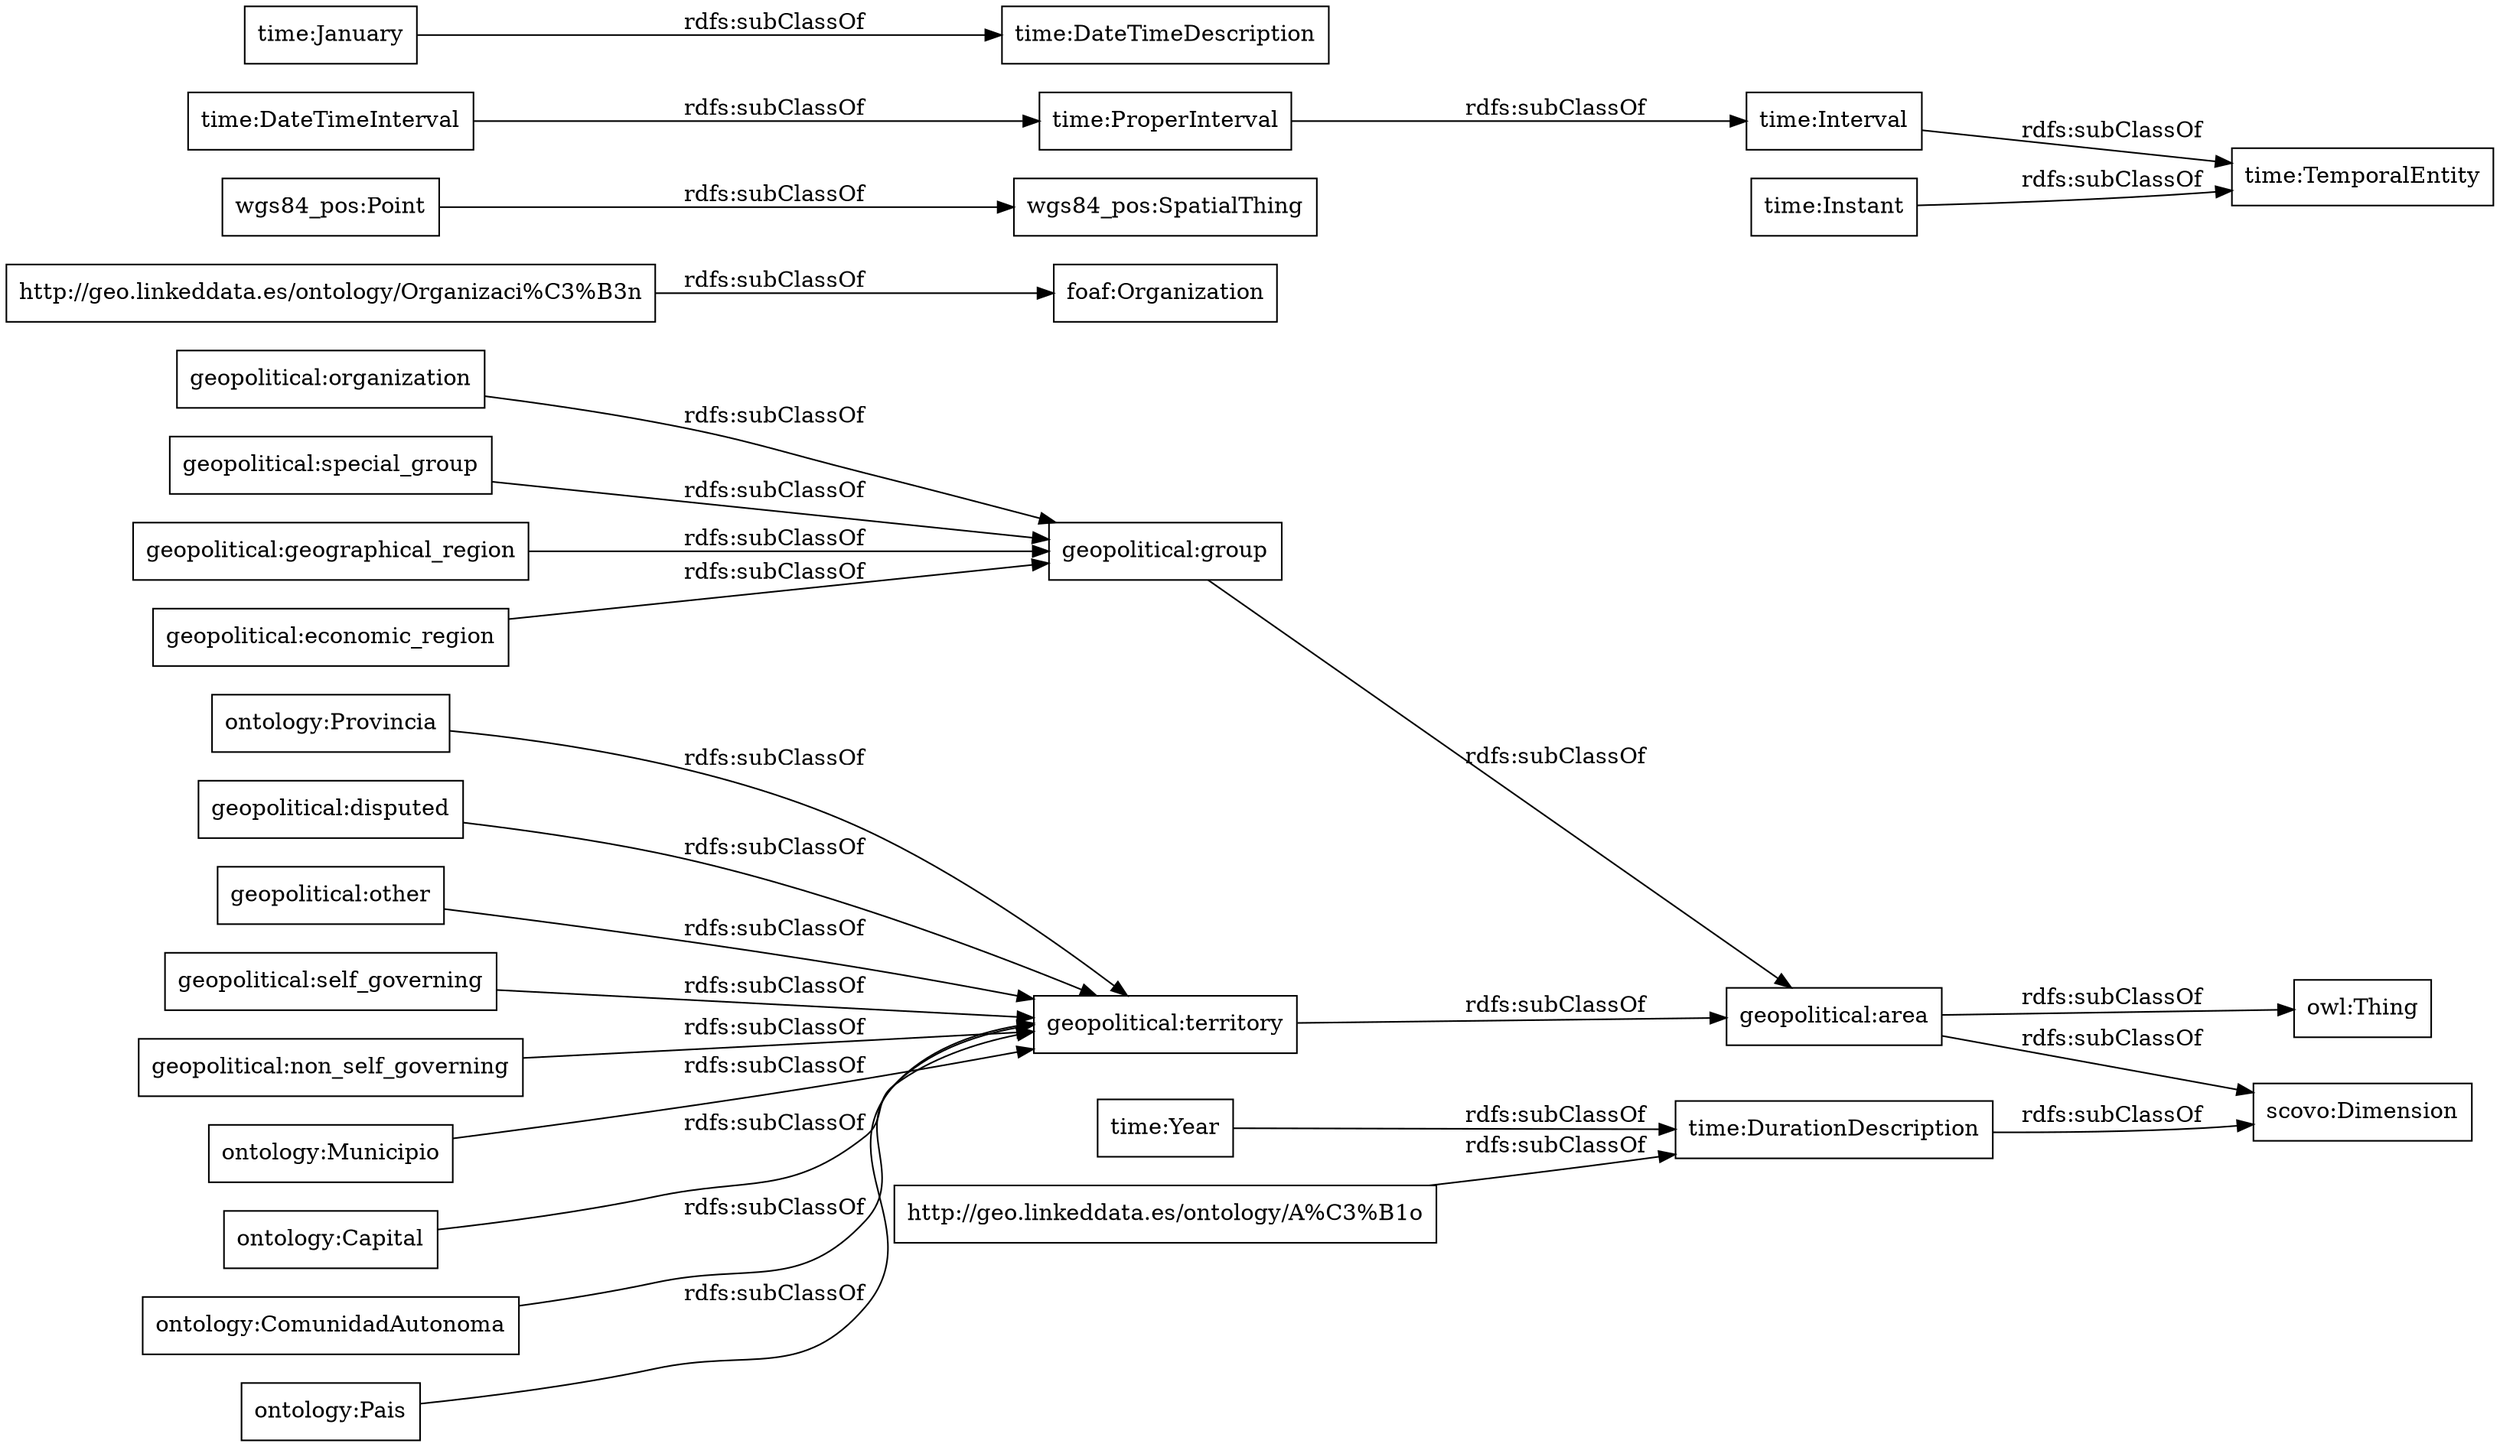 digraph ar2dtool_diagram { 
rankdir=LR;
size="1000"
node [shape = rectangle, color="black"]; "ontology:Provincia" "ontology:Municipio" "ontology:Capital" "ontology:ComunidadAutonoma" "ontology:Pais" "geopolitical:territory" "foaf:Organization" "time:DurationDescription" "wgs84_pos:SpatialThing" "scovo:Dimension" "http://geo.linkeddata.es/ontology/Organizaci%C3%B3n" "http://geo.linkeddata.es/ontology/A%C3%B1o" "geopolitical:area" "time:DateTimeInterval" "time:January" "time:ProperInterval" "time:Interval" "time:TemporalEntity" "time:Year" "time:DateTimeDescription" "time:Instant" "geopolitical:disputed" "geopolitical:special_group" "geopolitical:group" "geopolitical:geographical_region" "geopolitical:other" "geopolitical:economic_region" "geopolitical:self_governing" "geopolitical:non_self_governing" "geopolitical:organization" ; /*classes style*/
	"ontology:Provincia" -> "geopolitical:territory" [ label = "rdfs:subClassOf" ];
	"geopolitical:other" -> "geopolitical:territory" [ label = "rdfs:subClassOf" ];
	"ontology:Capital" -> "geopolitical:territory" [ label = "rdfs:subClassOf" ];
	"geopolitical:geographical_region" -> "geopolitical:group" [ label = "rdfs:subClassOf" ];
	"time:DateTimeInterval" -> "time:ProperInterval" [ label = "rdfs:subClassOf" ];
	"geopolitical:area" -> "scovo:Dimension" [ label = "rdfs:subClassOf" ];
	"geopolitical:area" -> "owl:Thing" [ label = "rdfs:subClassOf" ];
	"geopolitical:special_group" -> "geopolitical:group" [ label = "rdfs:subClassOf" ];
	"geopolitical:group" -> "geopolitical:area" [ label = "rdfs:subClassOf" ];
	"ontology:Pais" -> "geopolitical:territory" [ label = "rdfs:subClassOf" ];
	"time:Year" -> "time:DurationDescription" [ label = "rdfs:subClassOf" ];
	"time:Interval" -> "time:TemporalEntity" [ label = "rdfs:subClassOf" ];
	"http://geo.linkeddata.es/ontology/A%C3%B1o" -> "time:DurationDescription" [ label = "rdfs:subClassOf" ];
	"ontology:Municipio" -> "geopolitical:territory" [ label = "rdfs:subClassOf" ];
	"geopolitical:organization" -> "geopolitical:group" [ label = "rdfs:subClassOf" ];
	"wgs84_pos:Point" -> "wgs84_pos:SpatialThing" [ label = "rdfs:subClassOf" ];
	"geopolitical:territory" -> "geopolitical:area" [ label = "rdfs:subClassOf" ];
	"time:DurationDescription" -> "scovo:Dimension" [ label = "rdfs:subClassOf" ];
	"time:January" -> "time:DateTimeDescription" [ label = "rdfs:subClassOf" ];
	"time:ProperInterval" -> "time:Interval" [ label = "rdfs:subClassOf" ];
	"geopolitical:non_self_governing" -> "geopolitical:territory" [ label = "rdfs:subClassOf" ];
	"time:Instant" -> "time:TemporalEntity" [ label = "rdfs:subClassOf" ];
	"geopolitical:self_governing" -> "geopolitical:territory" [ label = "rdfs:subClassOf" ];
	"http://geo.linkeddata.es/ontology/Organizaci%C3%B3n" -> "foaf:Organization" [ label = "rdfs:subClassOf" ];
	"ontology:ComunidadAutonoma" -> "geopolitical:territory" [ label = "rdfs:subClassOf" ];
	"geopolitical:economic_region" -> "geopolitical:group" [ label = "rdfs:subClassOf" ];
	"geopolitical:disputed" -> "geopolitical:territory" [ label = "rdfs:subClassOf" ];

}
